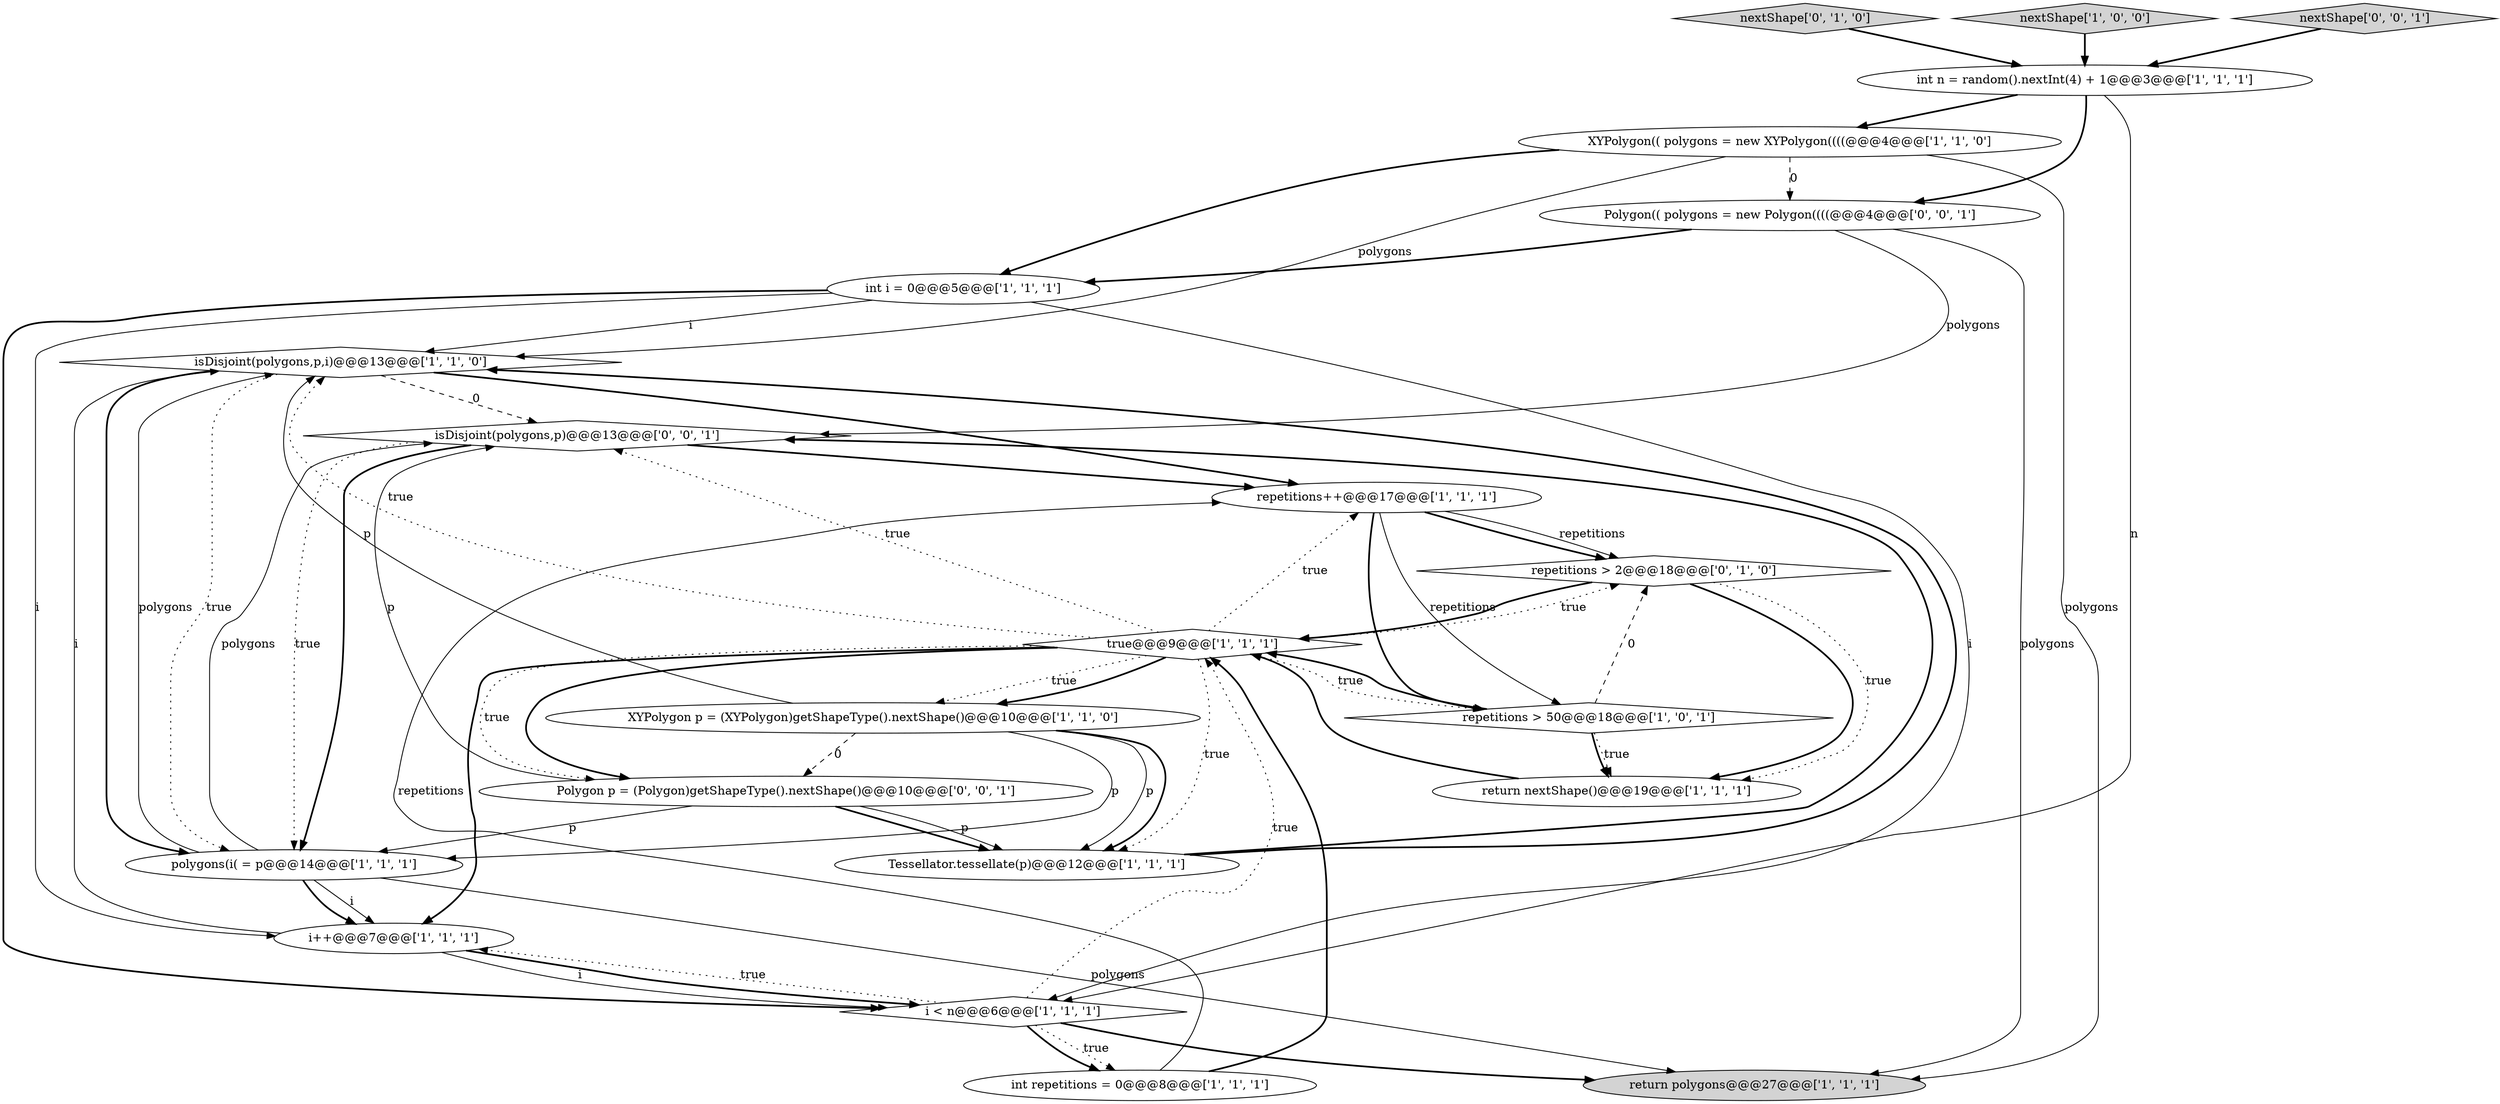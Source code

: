 digraph {
9 [style = filled, label = "isDisjoint(polygons,p,i)@@@13@@@['1', '1', '0']", fillcolor = white, shape = diamond image = "AAA0AAABBB1BBB"];
0 [style = filled, label = "true@@@9@@@['1', '1', '1']", fillcolor = white, shape = diamond image = "AAA0AAABBB1BBB"];
11 [style = filled, label = "int n = random().nextInt(4) + 1@@@3@@@['1', '1', '1']", fillcolor = white, shape = ellipse image = "AAA0AAABBB1BBB"];
1 [style = filled, label = "return nextShape()@@@19@@@['1', '1', '1']", fillcolor = white, shape = ellipse image = "AAA0AAABBB1BBB"];
19 [style = filled, label = "isDisjoint(polygons,p)@@@13@@@['0', '0', '1']", fillcolor = white, shape = diamond image = "AAA0AAABBB3BBB"];
13 [style = filled, label = "i++@@@7@@@['1', '1', '1']", fillcolor = white, shape = ellipse image = "AAA0AAABBB1BBB"];
17 [style = filled, label = "repetitions > 2@@@18@@@['0', '1', '0']", fillcolor = white, shape = diamond image = "AAA1AAABBB2BBB"];
2 [style = filled, label = "return polygons@@@27@@@['1', '1', '1']", fillcolor = lightgray, shape = ellipse image = "AAA0AAABBB1BBB"];
8 [style = filled, label = "i < n@@@6@@@['1', '1', '1']", fillcolor = white, shape = diamond image = "AAA0AAABBB1BBB"];
16 [style = filled, label = "nextShape['0', '1', '0']", fillcolor = lightgray, shape = diamond image = "AAA0AAABBB2BBB"];
5 [style = filled, label = "XYPolygon p = (XYPolygon)getShapeType().nextShape()@@@10@@@['1', '1', '0']", fillcolor = white, shape = ellipse image = "AAA0AAABBB1BBB"];
18 [style = filled, label = "Polygon(( polygons = new Polygon((((@@@4@@@['0', '0', '1']", fillcolor = white, shape = ellipse image = "AAA0AAABBB3BBB"];
12 [style = filled, label = "repetitions++@@@17@@@['1', '1', '1']", fillcolor = white, shape = ellipse image = "AAA0AAABBB1BBB"];
10 [style = filled, label = "XYPolygon(( polygons = new XYPolygon((((@@@4@@@['1', '1', '0']", fillcolor = white, shape = ellipse image = "AAA0AAABBB1BBB"];
4 [style = filled, label = "Tessellator.tessellate(p)@@@12@@@['1', '1', '1']", fillcolor = white, shape = ellipse image = "AAA0AAABBB1BBB"];
3 [style = filled, label = "nextShape['1', '0', '0']", fillcolor = lightgray, shape = diamond image = "AAA0AAABBB1BBB"];
14 [style = filled, label = "polygons(i( = p@@@14@@@['1', '1', '1']", fillcolor = white, shape = ellipse image = "AAA0AAABBB1BBB"];
20 [style = filled, label = "nextShape['0', '0', '1']", fillcolor = lightgray, shape = diamond image = "AAA0AAABBB3BBB"];
15 [style = filled, label = "int repetitions = 0@@@8@@@['1', '1', '1']", fillcolor = white, shape = ellipse image = "AAA0AAABBB1BBB"];
7 [style = filled, label = "repetitions > 50@@@18@@@['1', '0', '1']", fillcolor = white, shape = diamond image = "AAA0AAABBB1BBB"];
6 [style = filled, label = "int i = 0@@@5@@@['1', '1', '1']", fillcolor = white, shape = ellipse image = "AAA0AAABBB1BBB"];
21 [style = filled, label = "Polygon p = (Polygon)getShapeType().nextShape()@@@10@@@['0', '0', '1']", fillcolor = white, shape = ellipse image = "AAA0AAABBB3BBB"];
12->7 [style = bold, label=""];
17->1 [style = bold, label=""];
3->11 [style = bold, label=""];
5->9 [style = solid, label="p"];
10->18 [style = dashed, label="0"];
10->6 [style = bold, label=""];
5->14 [style = solid, label="p"];
13->8 [style = solid, label="i"];
5->4 [style = solid, label="p"];
9->14 [style = dotted, label="true"];
17->1 [style = dotted, label="true"];
18->2 [style = solid, label="polygons"];
0->7 [style = dotted, label="true"];
11->8 [style = solid, label="n"];
21->19 [style = solid, label="p"];
14->13 [style = bold, label=""];
14->19 [style = solid, label="polygons"];
6->9 [style = solid, label="i"];
0->12 [style = dotted, label="true"];
19->14 [style = dotted, label="true"];
11->18 [style = bold, label=""];
7->1 [style = dotted, label="true"];
13->9 [style = solid, label="i"];
6->8 [style = solid, label="i"];
0->13 [style = bold, label=""];
6->8 [style = bold, label=""];
5->4 [style = bold, label=""];
12->7 [style = solid, label="repetitions"];
0->5 [style = dotted, label="true"];
0->21 [style = dotted, label="true"];
7->17 [style = dashed, label="0"];
6->13 [style = solid, label="i"];
9->19 [style = dashed, label="0"];
15->12 [style = solid, label="repetitions"];
8->2 [style = bold, label=""];
11->10 [style = bold, label=""];
15->0 [style = bold, label=""];
12->17 [style = bold, label=""];
4->19 [style = bold, label=""];
8->15 [style = dotted, label="true"];
0->9 [style = dotted, label="true"];
18->6 [style = bold, label=""];
4->9 [style = bold, label=""];
7->0 [style = bold, label=""];
18->19 [style = solid, label="polygons"];
0->21 [style = bold, label=""];
14->2 [style = solid, label="polygons"];
8->13 [style = dotted, label="true"];
5->21 [style = dashed, label="0"];
9->14 [style = bold, label=""];
21->14 [style = solid, label="p"];
8->0 [style = dotted, label="true"];
14->13 [style = solid, label="i"];
19->14 [style = bold, label=""];
7->1 [style = bold, label=""];
13->8 [style = bold, label=""];
0->4 [style = dotted, label="true"];
0->5 [style = bold, label=""];
10->9 [style = solid, label="polygons"];
0->17 [style = dotted, label="true"];
12->17 [style = solid, label="repetitions"];
21->4 [style = bold, label=""];
16->11 [style = bold, label=""];
19->12 [style = bold, label=""];
14->9 [style = solid, label="polygons"];
21->4 [style = solid, label="p"];
0->19 [style = dotted, label="true"];
17->0 [style = bold, label=""];
8->15 [style = bold, label=""];
10->2 [style = solid, label="polygons"];
9->12 [style = bold, label=""];
1->0 [style = bold, label=""];
20->11 [style = bold, label=""];
}
